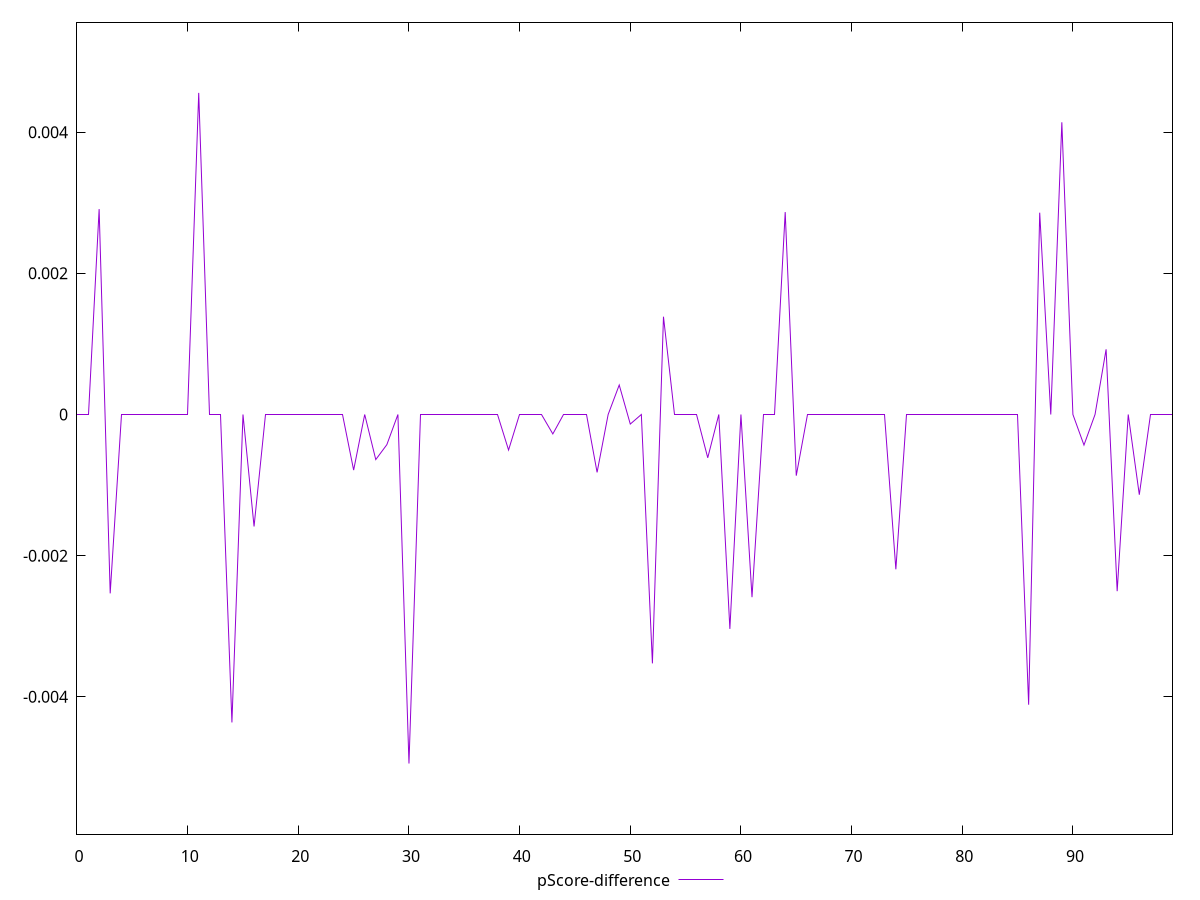 reset

$pScoreDifference <<EOF
0 0
1 0
2 0.002909999999999968
3 -0.002534444444444506
4 0
5 0
6 0
7 0
8 0
9 0
10 0
11 0.004556666666666653
12 0
13 0
14 -0.004363333333333275
15 0
16 -0.0015866666666666251
17 0
18 0
19 0
20 0
21 0
22 0
23 0
24 0
25 -0.0007877777777778316
26 0
27 -0.0006388888888888555
28 -0.0004277777777778047
29 0
30 -0.004945555555555536
31 0
32 0
33 0
34 0
35 0
36 0
37 0
38 0
39 -0.0005033333333333001
40 0
41 0
42 0
43 -0.0002755555555555844
44 0
45 0
46 0
47 -0.0008200000000000429
48 0
49 0.00041777777777773917
50 -0.00013555555555555543
51 0
52 -0.003526666666666678
53 0.0013855555555555288
54 0
55 0
56 0
57 -0.0006133333333333546
58 0
59 -0.003037777777777806
60 0
61 -0.0025877777777777444
62 0
63 0
64 0.0028677777777778024
65 -0.0008666666666666822
66 0
67 0
68 0
69 0
70 0
71 0
72 0
73 0
74 -0.0021933333333332694
75 0
76 0
77 0
78 0
79 0
80 0
81 0
82 0
83 0
84 0
85 0
86 -0.004112222222222184
87 0.0028588888888889663
88 0
89 0.0041400000000000325
90 0
91 -0.0004333333333332856
92 0
93 0.000923333333333276
94 -0.002503333333333302
95 0
96 -0.0011366666666666747
97 0
98 0
99 0
EOF

set key outside below
set xrange [0:99]
set yrange [-0.005945555555555536:0.005556666666666653]
set trange [-0.005945555555555536:0.005556666666666653]
set terminal svg size 640, 500 enhanced background rgb 'white'
set output "reports/report_00028_2021-02-24T12-49-42.674Z/uses-rel-preconnect/samples/agenda/pScore-difference/values.svg"

plot $pScoreDifference title "pScore-difference" with line

reset
